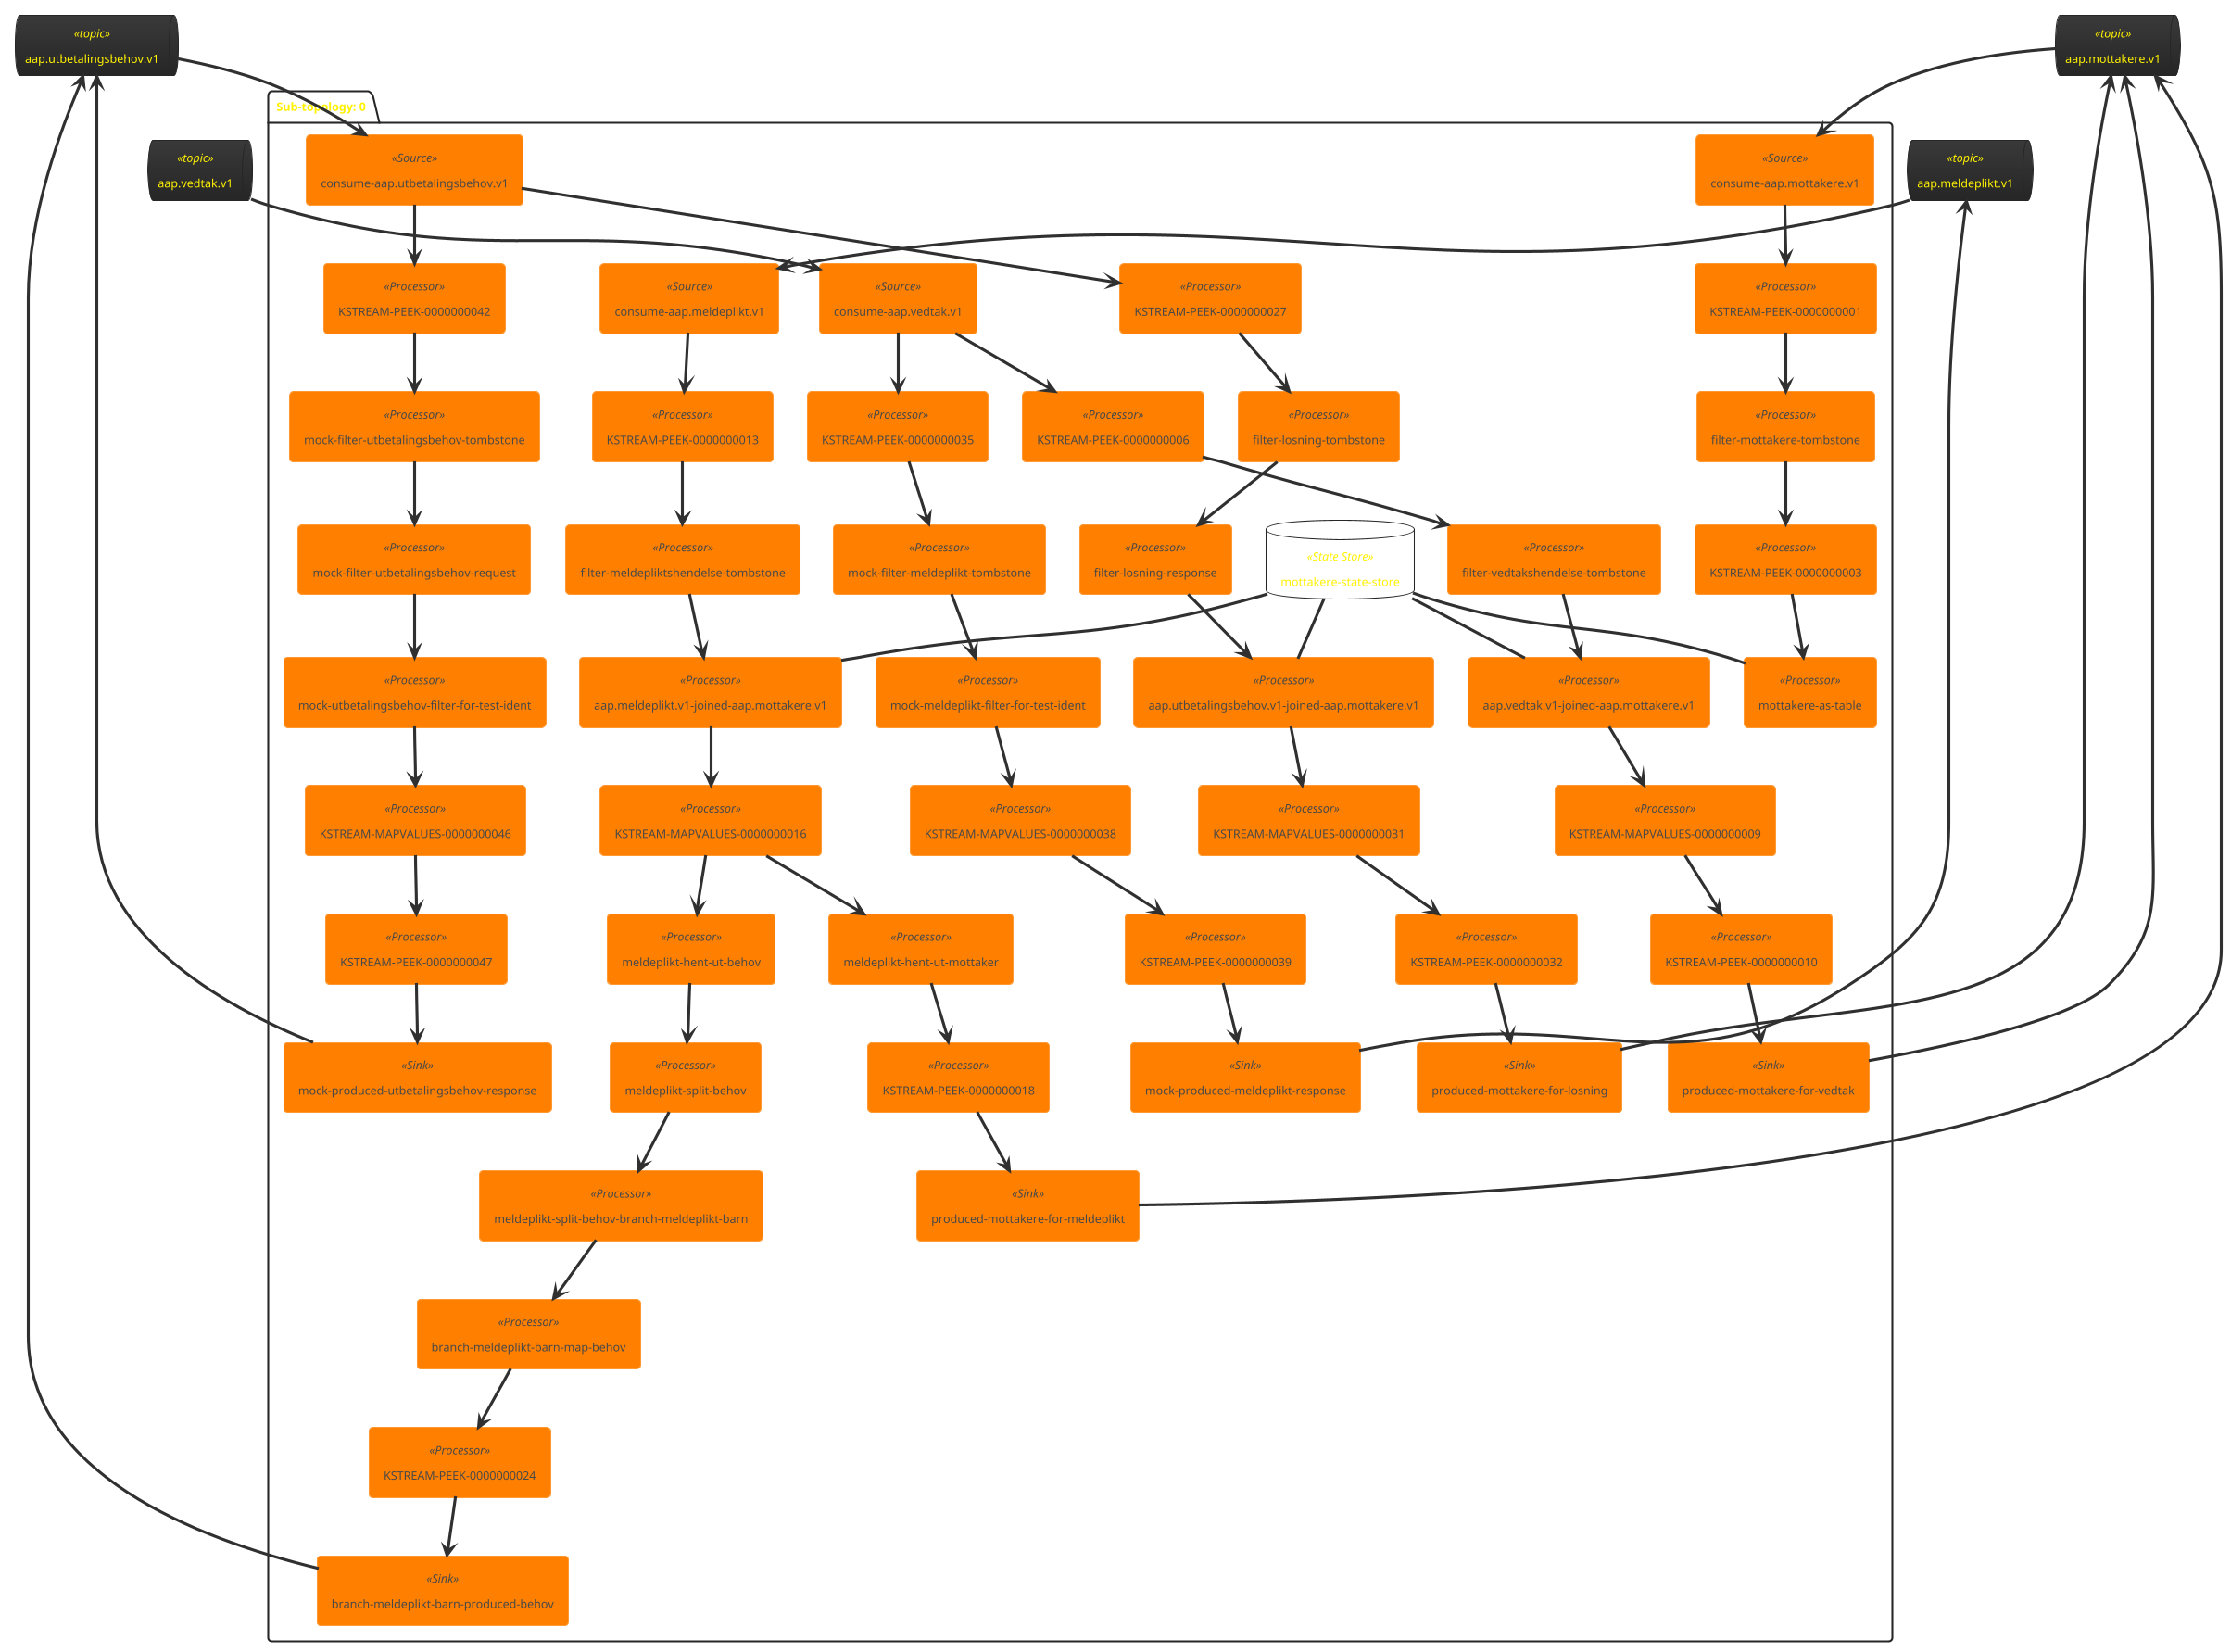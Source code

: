 @startuml
!theme black-knight
queue "aap.utbetalingsbehov.v1" <<topic>> as aap_utbetalingsbehov_v1
queue "aap.meldeplikt.v1" <<topic>> as aap_meldeplikt_v1
queue "aap.mottakere.v1" <<topic>> as aap_mottakere_v1
queue "aap.vedtak.v1" <<topic>> as aap_vedtak_v1
package "Sub-topology: 0" {
	database "mottakere-state-store" <<State Store>> as mottakere_state_store
	agent "consume-aap.utbetalingsbehov.v1" <<Source>> as consume_aap_utbetalingsbehov_v1
	agent "consume-aap.meldeplikt.v1" <<Source>> as consume_aap_meldeplikt_v1
	agent "KSTREAM-PEEK-0000000013" <<Processor>> as KSTREAM_PEEK_0000000013
	agent "consume-aap.vedtak.v1" <<Source>> as consume_aap_vedtak_v1
	agent "filter-meldepliktshendelse-tombstone" <<Processor>> as filter_meldepliktshendelse_tombstone
	agent "aap.meldeplikt.v1-joined-aap.mottakere.v1" <<Processor>> as aap_meldeplikt_v1_joined_aap_mottakere_v1
	agent "KSTREAM-MAPVALUES-0000000016" <<Processor>> as KSTREAM_MAPVALUES_0000000016
	agent "KSTREAM-PEEK-0000000027" <<Processor>> as KSTREAM_PEEK_0000000027
	agent "KSTREAM-PEEK-0000000042" <<Processor>> as KSTREAM_PEEK_0000000042
	agent "KSTREAM-PEEK-0000000006" <<Processor>> as KSTREAM_PEEK_0000000006
	agent "KSTREAM-PEEK-0000000035" <<Processor>> as KSTREAM_PEEK_0000000035
	agent "filter-losning-tombstone" <<Processor>> as filter_losning_tombstone
	agent "meldeplikt-hent-ut-behov" <<Processor>> as meldeplikt_hent_ut_behov
	agent "mock-filter-utbetalingsbehov-tombstone" <<Processor>> as mock_filter_utbetalingsbehov_tombstone
	agent "consume-aap.mottakere.v1" <<Source>> as consume_aap_mottakere_v1
	agent "filter-losning-response" <<Processor>> as filter_losning_response
	agent "filter-vedtakshendelse-tombstone" <<Processor>> as filter_vedtakshendelse_tombstone
	agent "meldeplikt-split-behov" <<Processor>> as meldeplikt_split_behov
	agent "mock-filter-meldeplikt-tombstone" <<Processor>> as mock_filter_meldeplikt_tombstone
	agent "mock-filter-utbetalingsbehov-request" <<Processor>> as mock_filter_utbetalingsbehov_request
	agent "KSTREAM-PEEK-0000000001" <<Processor>> as KSTREAM_PEEK_0000000001
	agent "aap.utbetalingsbehov.v1-joined-aap.mottakere.v1" <<Processor>> as aap_utbetalingsbehov_v1_joined_aap_mottakere_v1
	agent "aap.vedtak.v1-joined-aap.mottakere.v1" <<Processor>> as aap_vedtak_v1_joined_aap_mottakere_v1
	agent "meldeplikt-split-behov-branch-meldeplikt-barn" <<Processor>> as meldeplikt_split_behov_branch_meldeplikt_barn
	agent "mock-meldeplikt-filter-for-test-ident" <<Processor>> as mock_meldeplikt_filter_for_test_ident
	agent "mock-utbetalingsbehov-filter-for-test-ident" <<Processor>> as mock_utbetalingsbehov_filter_for_test_ident
	agent "KSTREAM-MAPVALUES-0000000009" <<Processor>> as KSTREAM_MAPVALUES_0000000009
	agent "KSTREAM-MAPVALUES-0000000031" <<Processor>> as KSTREAM_MAPVALUES_0000000031
	agent "KSTREAM-MAPVALUES-0000000038" <<Processor>> as KSTREAM_MAPVALUES_0000000038
	agent "KSTREAM-MAPVALUES-0000000046" <<Processor>> as KSTREAM_MAPVALUES_0000000046
	agent "branch-meldeplikt-barn-map-behov" <<Processor>> as branch_meldeplikt_barn_map_behov
	agent "filter-mottakere-tombstone" <<Processor>> as filter_mottakere_tombstone
	agent "meldeplikt-hent-ut-mottaker" <<Processor>> as meldeplikt_hent_ut_mottaker
	agent "KSTREAM-PEEK-0000000003" <<Processor>> as KSTREAM_PEEK_0000000003
	agent "KSTREAM-PEEK-0000000010" <<Processor>> as KSTREAM_PEEK_0000000010
	agent "KSTREAM-PEEK-0000000018" <<Processor>> as KSTREAM_PEEK_0000000018
	agent "KSTREAM-PEEK-0000000024" <<Processor>> as KSTREAM_PEEK_0000000024
	agent "KSTREAM-PEEK-0000000032" <<Processor>> as KSTREAM_PEEK_0000000032
	agent "KSTREAM-PEEK-0000000039" <<Processor>> as KSTREAM_PEEK_0000000039
	agent "KSTREAM-PEEK-0000000047" <<Processor>> as KSTREAM_PEEK_0000000047
	agent "branch-meldeplikt-barn-produced-behov" <<Sink>> as branch_meldeplikt_barn_produced_behov
	agent "mock-produced-meldeplikt-response" <<Sink>> as mock_produced_meldeplikt_response
	agent "mock-produced-utbetalingsbehov-response" <<Sink>> as mock_produced_utbetalingsbehov_response
	agent "mottakere-as-table" <<Processor>> as mottakere_as_table
	agent "produced-mottakere-for-losning" <<Sink>> as produced_mottakere_for_losning
	agent "produced-mottakere-for-meldeplikt" <<Sink>> as produced_mottakere_for_meldeplikt
	agent "produced-mottakere-for-vedtak" <<Sink>> as produced_mottakere_for_vedtak
	aap_utbetalingsbehov_v1 --> consume_aap_utbetalingsbehov_v1
	aap_meldeplikt_v1 --> consume_aap_meldeplikt_v1
	aap_vedtak_v1 --> consume_aap_vedtak_v1
	mottakere_state_store -- aap_meldeplikt_v1_joined_aap_mottakere_v1
	aap_mottakere_v1 --> consume_aap_mottakere_v1
	mottakere_state_store -- aap_utbetalingsbehov_v1_joined_aap_mottakere_v1
	mottakere_state_store -- aap_vedtak_v1_joined_aap_mottakere_v1
	aap_utbetalingsbehov_v1 <-- branch_meldeplikt_barn_produced_behov
	aap_meldeplikt_v1 <-- mock_produced_meldeplikt_response
	aap_utbetalingsbehov_v1 <-- mock_produced_utbetalingsbehov_response
	mottakere_state_store -- mottakere_as_table
	aap_mottakere_v1 <-- produced_mottakere_for_losning
	aap_mottakere_v1 <-- produced_mottakere_for_meldeplikt
	aap_mottakere_v1 <-- produced_mottakere_for_vedtak
	consume_aap_utbetalingsbehov_v1 --> KSTREAM_PEEK_0000000027
	consume_aap_utbetalingsbehov_v1 --> KSTREAM_PEEK_0000000042
	consume_aap_meldeplikt_v1 --> KSTREAM_PEEK_0000000013
	KSTREAM_PEEK_0000000013 --> filter_meldepliktshendelse_tombstone
	consume_aap_vedtak_v1 --> KSTREAM_PEEK_0000000006
	consume_aap_vedtak_v1 --> KSTREAM_PEEK_0000000035
	filter_meldepliktshendelse_tombstone --> aap_meldeplikt_v1_joined_aap_mottakere_v1
	aap_meldeplikt_v1_joined_aap_mottakere_v1 --> KSTREAM_MAPVALUES_0000000016
	KSTREAM_MAPVALUES_0000000016 --> meldeplikt_hent_ut_behov
	KSTREAM_MAPVALUES_0000000016 --> meldeplikt_hent_ut_mottaker
	KSTREAM_PEEK_0000000027 --> filter_losning_tombstone
	KSTREAM_PEEK_0000000042 --> mock_filter_utbetalingsbehov_tombstone
	KSTREAM_PEEK_0000000006 --> filter_vedtakshendelse_tombstone
	KSTREAM_PEEK_0000000035 --> mock_filter_meldeplikt_tombstone
	filter_losning_tombstone --> filter_losning_response
	meldeplikt_hent_ut_behov --> meldeplikt_split_behov
	mock_filter_utbetalingsbehov_tombstone --> mock_filter_utbetalingsbehov_request
	consume_aap_mottakere_v1 --> KSTREAM_PEEK_0000000001
	filter_losning_response --> aap_utbetalingsbehov_v1_joined_aap_mottakere_v1
	filter_vedtakshendelse_tombstone --> aap_vedtak_v1_joined_aap_mottakere_v1
	meldeplikt_split_behov --> meldeplikt_split_behov_branch_meldeplikt_barn
	mock_filter_meldeplikt_tombstone --> mock_meldeplikt_filter_for_test_ident
	mock_filter_utbetalingsbehov_request --> mock_utbetalingsbehov_filter_for_test_ident
	KSTREAM_PEEK_0000000001 --> filter_mottakere_tombstone
	aap_utbetalingsbehov_v1_joined_aap_mottakere_v1 --> KSTREAM_MAPVALUES_0000000031
	aap_vedtak_v1_joined_aap_mottakere_v1 --> KSTREAM_MAPVALUES_0000000009
	meldeplikt_split_behov_branch_meldeplikt_barn --> branch_meldeplikt_barn_map_behov
	mock_meldeplikt_filter_for_test_ident --> KSTREAM_MAPVALUES_0000000038
	mock_utbetalingsbehov_filter_for_test_ident --> KSTREAM_MAPVALUES_0000000046
	KSTREAM_MAPVALUES_0000000009 --> KSTREAM_PEEK_0000000010
	KSTREAM_MAPVALUES_0000000031 --> KSTREAM_PEEK_0000000032
	KSTREAM_MAPVALUES_0000000038 --> KSTREAM_PEEK_0000000039
	KSTREAM_MAPVALUES_0000000046 --> KSTREAM_PEEK_0000000047
	branch_meldeplikt_barn_map_behov --> KSTREAM_PEEK_0000000024
	filter_mottakere_tombstone --> KSTREAM_PEEK_0000000003
	meldeplikt_hent_ut_mottaker --> KSTREAM_PEEK_0000000018
	KSTREAM_PEEK_0000000003 --> mottakere_as_table
	KSTREAM_PEEK_0000000010 --> produced_mottakere_for_vedtak
	KSTREAM_PEEK_0000000018 --> produced_mottakere_for_meldeplikt
	KSTREAM_PEEK_0000000024 --> branch_meldeplikt_barn_produced_behov
	KSTREAM_PEEK_0000000032 --> produced_mottakere_for_losning
	KSTREAM_PEEK_0000000039 --> mock_produced_meldeplikt_response
	KSTREAM_PEEK_0000000047 --> mock_produced_utbetalingsbehov_response
}
@enduml